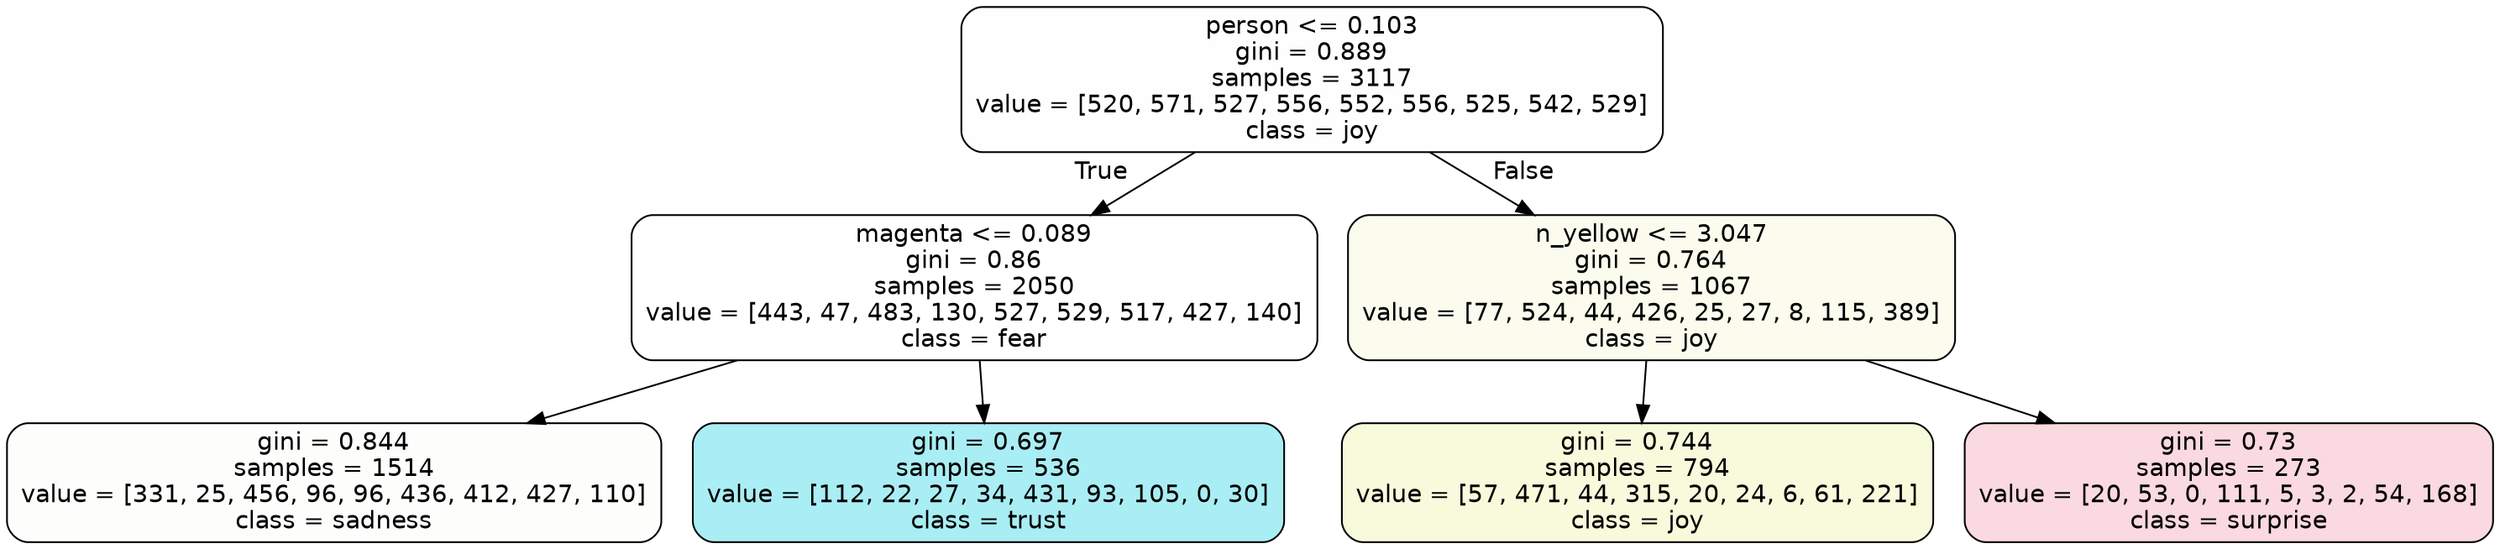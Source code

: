 digraph Tree {
node [shape=box, style="filled, rounded", color="black", fontname=helvetica] ;
edge [fontname=helvetica] ;
0 [label="person <= 0.103\ngini = 0.889\nsamples = 3117\nvalue = [520, 571, 527, 556, 552, 556, 525, 542, 529]\nclass = joy", fillcolor="#d7e53901"] ;
1 [label="magenta <= 0.089\ngini = 0.86\nsamples = 2050\nvalue = [443, 47, 483, 130, 527, 529, 517, 427, 140]\nclass = fear", fillcolor="#3964e500"] ;
0 -> 1 [labeldistance=2.5, labelangle=45, headlabel="True"] ;
2 [label="gini = 0.844\nsamples = 1514\nvalue = [331, 25, 456, 96, 96, 436, 412, 427, 110]\nclass = sadness", fillcolor="#64e53903"] ;
1 -> 2 ;
3 [label="gini = 0.697\nsamples = 536\nvalue = [112, 22, 27, 34, 431, 93, 105, 0, 30]\nclass = trust", fillcolor="#39d7e56e"] ;
1 -> 3 ;
4 [label="n_yellow <= 3.047\ngini = 0.764\nsamples = 1067\nvalue = [77, 524, 44, 426, 25, 27, 8, 115, 389]\nclass = joy", fillcolor="#d7e53915"] ;
0 -> 4 [labeldistance=2.5, labelangle=-45, headlabel="False"] ;
5 [label="gini = 0.744\nsamples = 794\nvalue = [57, 471, 44, 315, 20, 24, 6, 61, 221]\nclass = joy", fillcolor="#d7e5392c"] ;
4 -> 5 ;
6 [label="gini = 0.73\nsamples = 273\nvalue = [20, 53, 0, 111, 5, 3, 2, 54, 168]\nclass = surprise", fillcolor="#e5396430"] ;
4 -> 6 ;
}